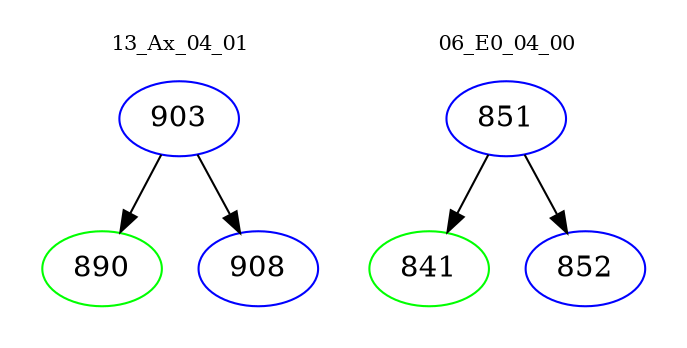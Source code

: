 digraph{
subgraph cluster_0 {
color = white
label = "13_Ax_04_01";
fontsize=10;
T0_903 [label="903", color="blue"]
T0_903 -> T0_890 [color="black"]
T0_890 [label="890", color="green"]
T0_903 -> T0_908 [color="black"]
T0_908 [label="908", color="blue"]
}
subgraph cluster_1 {
color = white
label = "06_E0_04_00";
fontsize=10;
T1_851 [label="851", color="blue"]
T1_851 -> T1_841 [color="black"]
T1_841 [label="841", color="green"]
T1_851 -> T1_852 [color="black"]
T1_852 [label="852", color="blue"]
}
}
